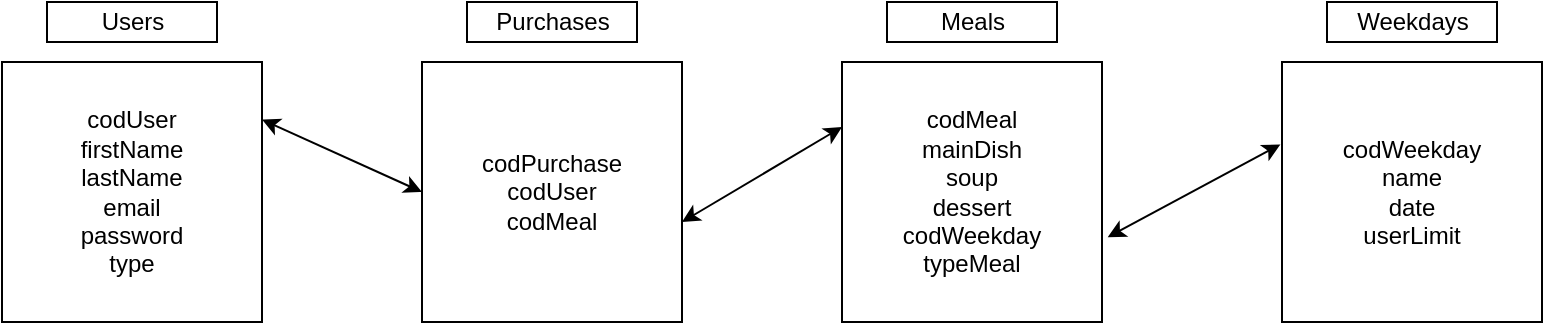 <mxfile version="15.5.9" type="device"><diagram id="Xyr969KOMSZwpjVr2xSg" name="Page-1"><mxGraphModel dx="903" dy="483" grid="1" gridSize="10" guides="1" tooltips="1" connect="1" arrows="1" fold="1" page="1" pageScale="1" pageWidth="827" pageHeight="1169" math="0" shadow="0"><root><mxCell id="0"/><mxCell id="1" parent="0"/><mxCell id="pWGAan2U71SMH0lJjc-j-1" value="codMeal&lt;br&gt;mainDish&lt;br&gt;soup&lt;br&gt;dessert&lt;br&gt;codWeekday&lt;br&gt;typeMeal" style="rounded=0;whiteSpace=wrap;html=1;" vertex="1" parent="1"><mxGeometry x="430" y="260" width="130" height="130" as="geometry"/></mxCell><mxCell id="pWGAan2U71SMH0lJjc-j-2" value="codWeekday&lt;br&gt;name&lt;br&gt;date&lt;br&gt;userLimit" style="rounded=0;whiteSpace=wrap;html=1;" vertex="1" parent="1"><mxGeometry x="650" y="260" width="130" height="130" as="geometry"/></mxCell><mxCell id="pWGAan2U71SMH0lJjc-j-3" value="codUser&lt;br&gt;firstName&lt;br&gt;lastName&lt;br&gt;email&lt;br&gt;password&lt;br&gt;type" style="rounded=0;whiteSpace=wrap;html=1;" vertex="1" parent="1"><mxGeometry x="10" y="260" width="130" height="130" as="geometry"/></mxCell><mxCell id="pWGAan2U71SMH0lJjc-j-4" value="" style="endArrow=classic;startArrow=classic;html=1;rounded=0;entryX=-0.006;entryY=0.317;entryDx=0;entryDy=0;entryPerimeter=0;exitX=1.022;exitY=0.674;exitDx=0;exitDy=0;exitPerimeter=0;" edge="1" parent="1" source="pWGAan2U71SMH0lJjc-j-1" target="pWGAan2U71SMH0lJjc-j-2"><mxGeometry width="50" height="50" relative="1" as="geometry"><mxPoint x="560" y="340" as="sourcePoint"/><mxPoint x="640" y="370" as="targetPoint"/></mxGeometry></mxCell><mxCell id="pWGAan2U71SMH0lJjc-j-6" value="codPurchase&lt;br&gt;codUser&lt;br&gt;codMeal" style="rounded=0;whiteSpace=wrap;html=1;" vertex="1" parent="1"><mxGeometry x="220" y="260" width="130" height="130" as="geometry"/></mxCell><mxCell id="pWGAan2U71SMH0lJjc-j-7" value="" style="endArrow=classic;startArrow=classic;html=1;rounded=0;entryX=0;entryY=0.5;entryDx=0;entryDy=0;" edge="1" parent="1" target="pWGAan2U71SMH0lJjc-j-6"><mxGeometry width="50" height="50" relative="1" as="geometry"><mxPoint x="140" y="288.79" as="sourcePoint"/><mxPoint x="229.22" y="240.0" as="targetPoint"/></mxGeometry></mxCell><mxCell id="pWGAan2U71SMH0lJjc-j-9" value="" style="endArrow=classic;startArrow=classic;html=1;rounded=0;entryX=0;entryY=0.25;entryDx=0;entryDy=0;" edge="1" parent="1" target="pWGAan2U71SMH0lJjc-j-1"><mxGeometry width="50" height="50" relative="1" as="geometry"><mxPoint x="350" y="340.0" as="sourcePoint"/><mxPoint x="430" y="376.21" as="targetPoint"/></mxGeometry></mxCell><mxCell id="pWGAan2U71SMH0lJjc-j-11" value="Users" style="rounded=0;whiteSpace=wrap;html=1;" vertex="1" parent="1"><mxGeometry x="32.5" y="230" width="85" height="20" as="geometry"/></mxCell><mxCell id="pWGAan2U71SMH0lJjc-j-12" value="Purchases" style="rounded=0;whiteSpace=wrap;html=1;" vertex="1" parent="1"><mxGeometry x="242.5" y="230" width="85" height="20" as="geometry"/></mxCell><mxCell id="pWGAan2U71SMH0lJjc-j-13" value="Meals" style="rounded=0;whiteSpace=wrap;html=1;" vertex="1" parent="1"><mxGeometry x="452.5" y="230" width="85" height="20" as="geometry"/></mxCell><mxCell id="pWGAan2U71SMH0lJjc-j-14" value="Weekdays" style="rounded=0;whiteSpace=wrap;html=1;" vertex="1" parent="1"><mxGeometry x="672.5" y="230" width="85" height="20" as="geometry"/></mxCell></root></mxGraphModel></diagram></mxfile>